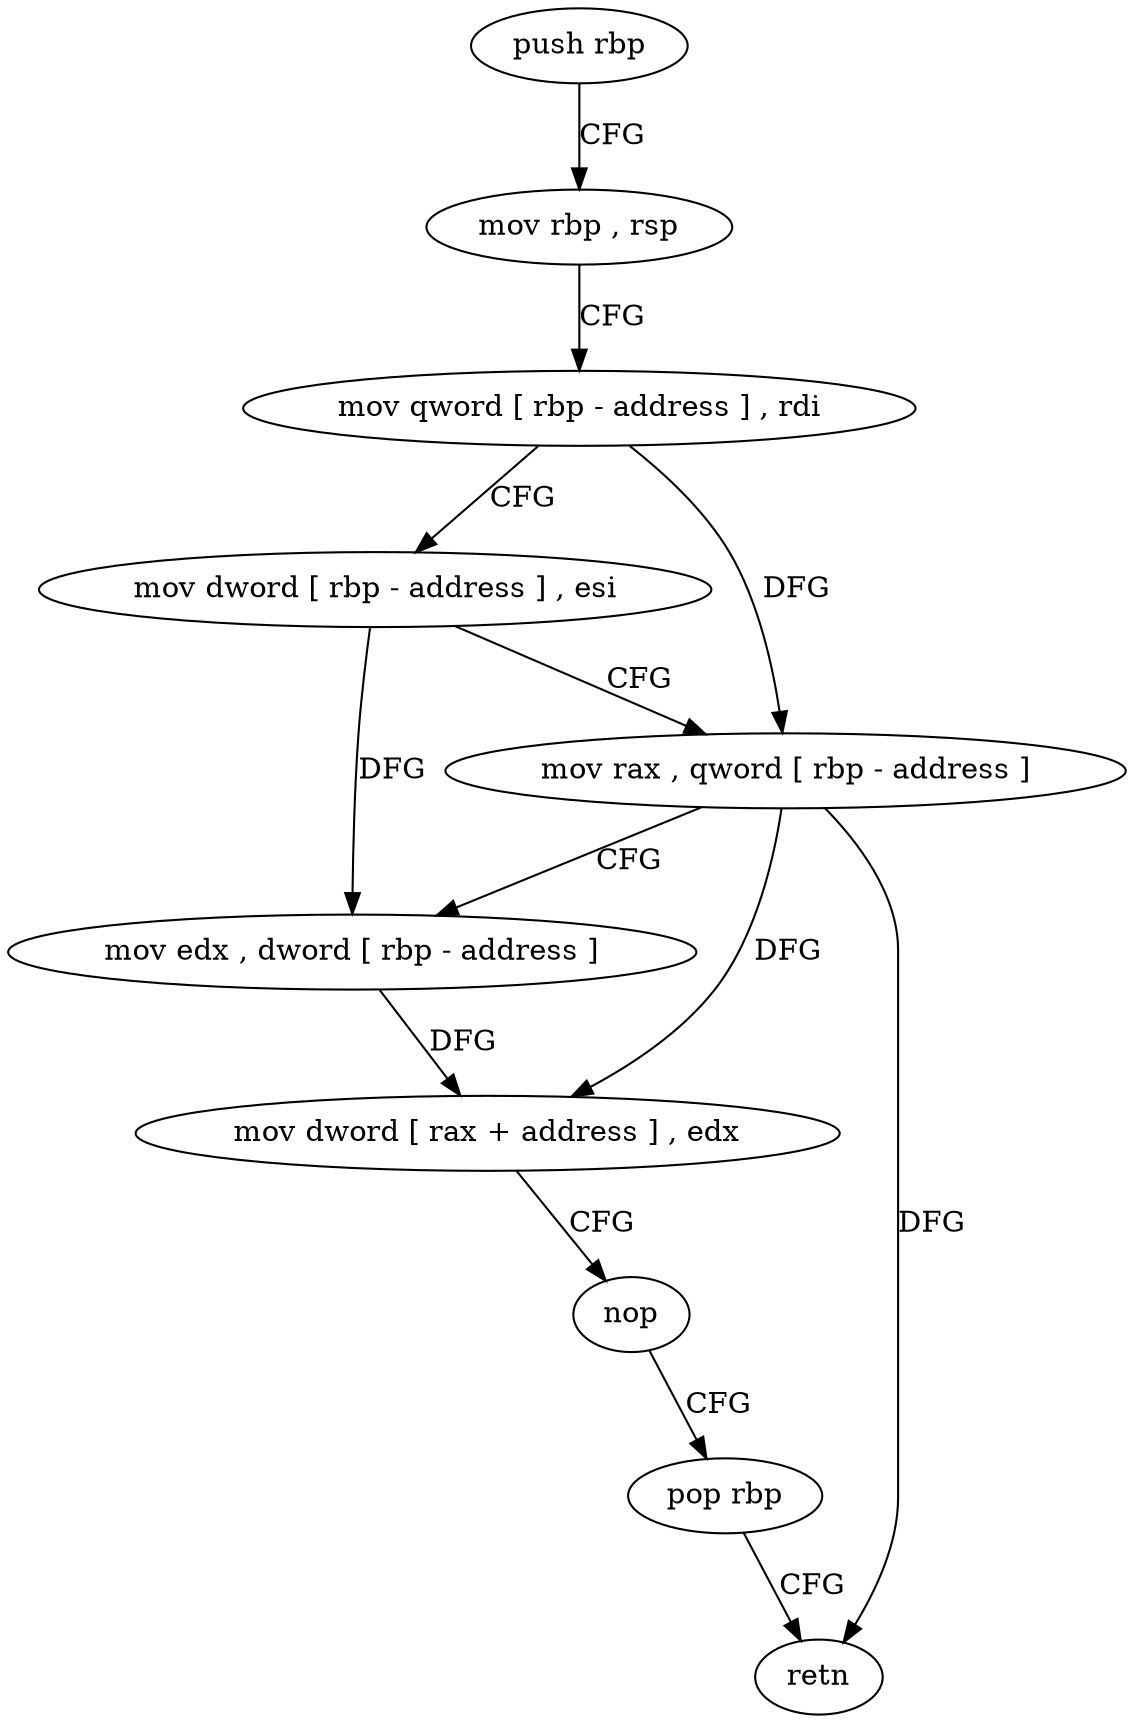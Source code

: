 digraph "func" {
"89399" [label = "push rbp" ]
"89400" [label = "mov rbp , rsp" ]
"89403" [label = "mov qword [ rbp - address ] , rdi" ]
"89407" [label = "mov dword [ rbp - address ] , esi" ]
"89410" [label = "mov rax , qword [ rbp - address ]" ]
"89414" [label = "mov edx , dword [ rbp - address ]" ]
"89417" [label = "mov dword [ rax + address ] , edx" ]
"89420" [label = "nop" ]
"89421" [label = "pop rbp" ]
"89422" [label = "retn" ]
"89399" -> "89400" [ label = "CFG" ]
"89400" -> "89403" [ label = "CFG" ]
"89403" -> "89407" [ label = "CFG" ]
"89403" -> "89410" [ label = "DFG" ]
"89407" -> "89410" [ label = "CFG" ]
"89407" -> "89414" [ label = "DFG" ]
"89410" -> "89414" [ label = "CFG" ]
"89410" -> "89417" [ label = "DFG" ]
"89410" -> "89422" [ label = "DFG" ]
"89414" -> "89417" [ label = "DFG" ]
"89417" -> "89420" [ label = "CFG" ]
"89420" -> "89421" [ label = "CFG" ]
"89421" -> "89422" [ label = "CFG" ]
}
